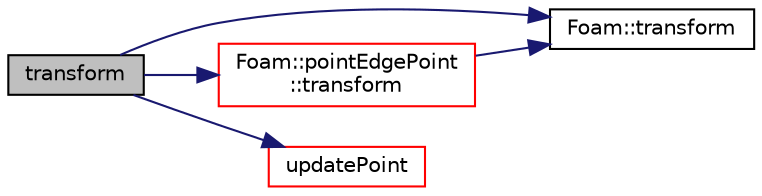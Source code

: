 digraph "transform"
{
  bgcolor="transparent";
  edge [fontname="Helvetica",fontsize="10",labelfontname="Helvetica",labelfontsize="10"];
  node [fontname="Helvetica",fontsize="10",shape=record];
  rankdir="LR";
  Node66 [label="transform",height=0.2,width=0.4,color="black", fillcolor="grey75", style="filled", fontcolor="black"];
  Node66 -> Node67 [color="midnightblue",fontsize="10",style="solid",fontname="Helvetica"];
  Node67 [label="Foam::transform",height=0.2,width=0.4,color="black",URL="$a21851.html#a919915170941701c1223291531ad010c"];
  Node66 -> Node68 [color="midnightblue",fontsize="10",style="solid",fontname="Helvetica"];
  Node68 [label="Foam::pointEdgePoint\l::transform",height=0.2,width=0.4,color="red",URL="$a25981.html#a972cad5e4f03f84eb3a404ea8a8dc5c7",tooltip="Apply rotation matrix to origin. "];
  Node68 -> Node67 [color="midnightblue",fontsize="10",style="solid",fontname="Helvetica"];
  Node66 -> Node117 [color="midnightblue",fontsize="10",style="solid",fontname="Helvetica"];
  Node117 [label="updatePoint",height=0.2,width=0.4,color="red",URL="$a25897.html#a9a2da05b7e218a0b6f1e5fa0c21a9fea",tooltip="Influence of edge on point. "];
}
